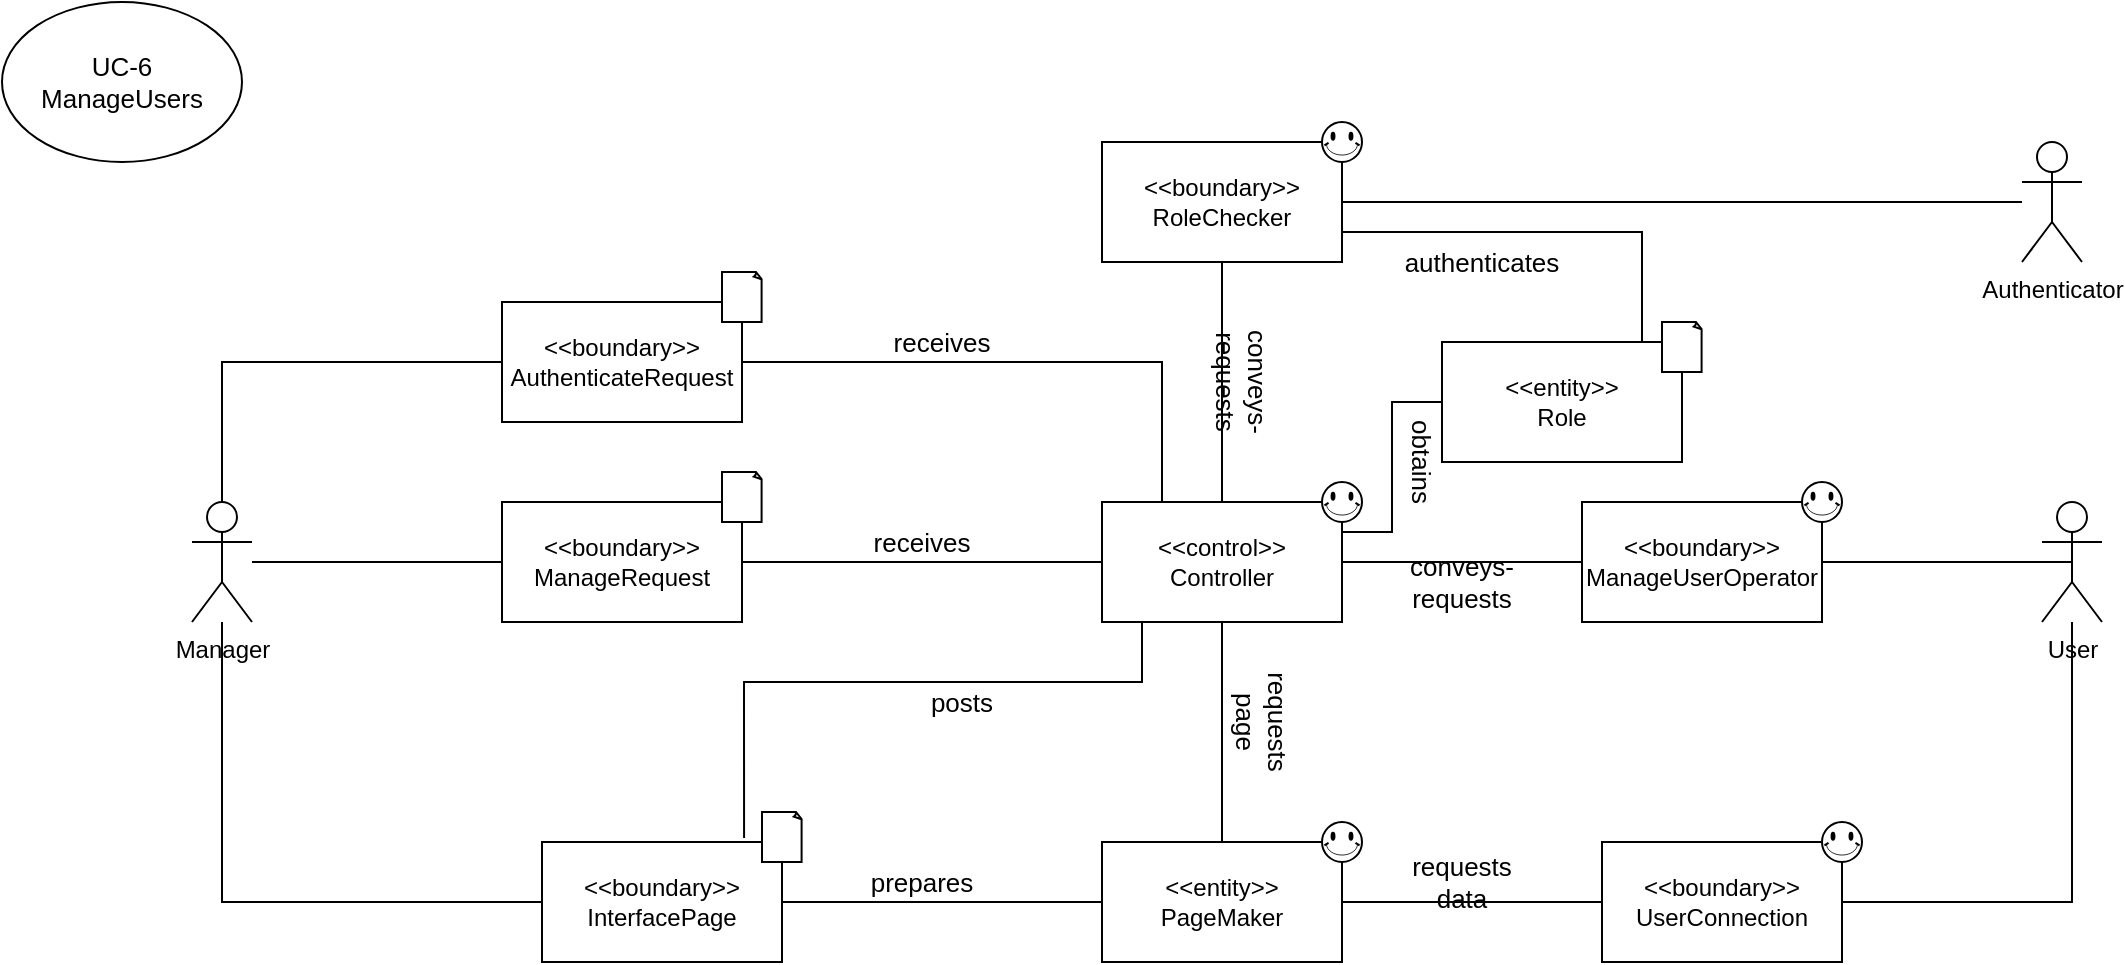 <mxfile version="14.5.10" type="device"><diagram id="kgpKYQtTHZ0yAKxKKP6v" name="Page-1"><mxGraphModel dx="2272" dy="794" grid="1" gridSize="10" guides="1" tooltips="1" connect="1" arrows="1" fold="1" page="1" pageScale="1" pageWidth="850" pageHeight="1100" math="0" shadow="0"><root><mxCell id="0"/><mxCell id="1" parent="0"/><mxCell id="GVfgAiBOaEd9qpSt7E3c-16" style="edgeStyle=orthogonalEdgeStyle;rounded=0;orthogonalLoop=1;jettySize=auto;html=1;entryX=0.5;entryY=0.5;entryDx=0;entryDy=0;entryPerimeter=0;endArrow=none;endFill=0;" parent="1" source="GVfgAiBOaEd9qpSt7E3c-1" target="GVfgAiBOaEd9qpSt7E3c-12" edge="1"><mxGeometry relative="1" as="geometry"/></mxCell><mxCell id="GVfgAiBOaEd9qpSt7E3c-1" value="&amp;lt;&amp;lt;boundary&amp;gt;&amp;gt;&lt;br&gt;ManageUserOperator" style="rounded=0;whiteSpace=wrap;html=1;" parent="1" vertex="1"><mxGeometry x="240" y="330" width="120" height="60" as="geometry"/></mxCell><mxCell id="GVfgAiBOaEd9qpSt7E3c-20" style="edgeStyle=orthogonalEdgeStyle;rounded=0;orthogonalLoop=1;jettySize=auto;html=1;endArrow=none;endFill=0;" parent="1" source="GVfgAiBOaEd9qpSt7E3c-2" target="GVfgAiBOaEd9qpSt7E3c-6" edge="1"><mxGeometry relative="1" as="geometry"/></mxCell><mxCell id="GVfgAiBOaEd9qpSt7E3c-2" value="Manager" style="shape=umlActor;verticalLabelPosition=bottom;verticalAlign=top;html=1;outlineConnect=0;" parent="1" vertex="1"><mxGeometry x="-455" y="330" width="30" height="60" as="geometry"/></mxCell><mxCell id="GVfgAiBOaEd9qpSt7E3c-26" style="edgeStyle=orthogonalEdgeStyle;rounded=0;orthogonalLoop=1;jettySize=auto;html=1;endArrow=none;endFill=0;" parent="1" source="GVfgAiBOaEd9qpSt7E3c-3" target="GVfgAiBOaEd9qpSt7E3c-12" edge="1"><mxGeometry relative="1" as="geometry"/></mxCell><mxCell id="GVfgAiBOaEd9qpSt7E3c-3" value="&amp;lt;&amp;lt;boundary&amp;gt;&amp;gt;&lt;br&gt;UserConnection" style="rounded=0;whiteSpace=wrap;html=1;" parent="1" vertex="1"><mxGeometry x="250" y="500" width="120" height="60" as="geometry"/></mxCell><mxCell id="GVfgAiBOaEd9qpSt7E3c-29" style="edgeStyle=orthogonalEdgeStyle;rounded=0;orthogonalLoop=1;jettySize=auto;html=1;entryX=0.5;entryY=0;entryDx=0;entryDy=0;endArrow=none;endFill=0;" parent="1" source="GVfgAiBOaEd9qpSt7E3c-4" target="GVfgAiBOaEd9qpSt7E3c-8" edge="1"><mxGeometry relative="1" as="geometry"/></mxCell><mxCell id="GVfgAiBOaEd9qpSt7E3c-4" value="&amp;lt;&amp;lt;boundary&amp;gt;&amp;gt;&lt;br&gt;RoleChecker" style="rounded=0;whiteSpace=wrap;html=1;" parent="1" vertex="1"><mxGeometry y="150" width="120" height="60" as="geometry"/></mxCell><mxCell id="GVfgAiBOaEd9qpSt7E3c-15" style="edgeStyle=orthogonalEdgeStyle;rounded=0;orthogonalLoop=1;jettySize=auto;html=1;entryX=0.5;entryY=0;entryDx=0;entryDy=0;entryPerimeter=0;endArrow=none;endFill=0;" parent="1" source="GVfgAiBOaEd9qpSt7E3c-5" target="GVfgAiBOaEd9qpSt7E3c-2" edge="1"><mxGeometry relative="1" as="geometry"/></mxCell><mxCell id="GVfgAiBOaEd9qpSt7E3c-28" style="edgeStyle=orthogonalEdgeStyle;rounded=0;orthogonalLoop=1;jettySize=auto;html=1;entryX=0.25;entryY=0;entryDx=0;entryDy=0;endArrow=none;endFill=0;" parent="1" source="GVfgAiBOaEd9qpSt7E3c-5" target="GVfgAiBOaEd9qpSt7E3c-8" edge="1"><mxGeometry relative="1" as="geometry"/></mxCell><mxCell id="GVfgAiBOaEd9qpSt7E3c-5" value="&amp;lt;&amp;lt;boundary&amp;gt;&amp;gt;&lt;br&gt;AuthenticateRequest" style="rounded=0;whiteSpace=wrap;html=1;" parent="1" vertex="1"><mxGeometry x="-300" y="230" width="120" height="60" as="geometry"/></mxCell><mxCell id="GVfgAiBOaEd9qpSt7E3c-33" style="edgeStyle=orthogonalEdgeStyle;rounded=0;orthogonalLoop=1;jettySize=auto;html=1;fontSize=13;endArrow=none;endFill=0;" parent="1" source="GVfgAiBOaEd9qpSt7E3c-6" target="GVfgAiBOaEd9qpSt7E3c-8" edge="1"><mxGeometry relative="1" as="geometry"/></mxCell><mxCell id="GVfgAiBOaEd9qpSt7E3c-6" value="&amp;lt;&amp;lt;boundary&amp;gt;&amp;gt;&lt;br&gt;ManageRequest" style="rounded=0;whiteSpace=wrap;html=1;" parent="1" vertex="1"><mxGeometry x="-300" y="330" width="120" height="60" as="geometry"/></mxCell><mxCell id="GVfgAiBOaEd9qpSt7E3c-24" style="edgeStyle=orthogonalEdgeStyle;rounded=0;orthogonalLoop=1;jettySize=auto;html=1;endArrow=none;endFill=0;" parent="1" source="GVfgAiBOaEd9qpSt7E3c-7" target="GVfgAiBOaEd9qpSt7E3c-2" edge="1"><mxGeometry relative="1" as="geometry"/></mxCell><mxCell id="GVfgAiBOaEd9qpSt7E3c-7" value="&amp;lt;&amp;lt;boundary&amp;gt;&amp;gt;&lt;br&gt;InterfacePage" style="rounded=0;whiteSpace=wrap;html=1;" parent="1" vertex="1"><mxGeometry x="-280" y="500" width="120" height="60" as="geometry"/></mxCell><mxCell id="GVfgAiBOaEd9qpSt7E3c-18" style="edgeStyle=orthogonalEdgeStyle;rounded=0;orthogonalLoop=1;jettySize=auto;html=1;endArrow=none;endFill=0;" parent="1" source="GVfgAiBOaEd9qpSt7E3c-8" target="GVfgAiBOaEd9qpSt7E3c-1" edge="1"><mxGeometry relative="1" as="geometry"/></mxCell><mxCell id="GVfgAiBOaEd9qpSt7E3c-27" style="edgeStyle=orthogonalEdgeStyle;rounded=0;orthogonalLoop=1;jettySize=auto;html=1;entryX=0.842;entryY=-0.033;entryDx=0;entryDy=0;entryPerimeter=0;endArrow=none;endFill=0;" parent="1" source="GVfgAiBOaEd9qpSt7E3c-8" target="GVfgAiBOaEd9qpSt7E3c-7" edge="1"><mxGeometry relative="1" as="geometry"><Array as="points"><mxPoint x="20" y="420"/><mxPoint x="-179" y="420"/></Array></mxGeometry></mxCell><mxCell id="GVfgAiBOaEd9qpSt7E3c-45" style="edgeStyle=orthogonalEdgeStyle;rounded=0;orthogonalLoop=1;jettySize=auto;html=1;entryX=0.5;entryY=0;entryDx=0;entryDy=0;fontSize=13;endArrow=none;endFill=0;" parent="1" source="GVfgAiBOaEd9qpSt7E3c-8" target="GVfgAiBOaEd9qpSt7E3c-9" edge="1"><mxGeometry relative="1" as="geometry"/></mxCell><mxCell id="GVfgAiBOaEd9qpSt7E3c-8" value="&amp;lt;&amp;lt;control&amp;gt;&amp;gt;&lt;br&gt;Controller" style="rounded=0;whiteSpace=wrap;html=1;" parent="1" vertex="1"><mxGeometry y="330" width="120" height="60" as="geometry"/></mxCell><mxCell id="GVfgAiBOaEd9qpSt7E3c-23" style="edgeStyle=orthogonalEdgeStyle;rounded=0;orthogonalLoop=1;jettySize=auto;html=1;endArrow=none;endFill=0;" parent="1" source="GVfgAiBOaEd9qpSt7E3c-9" target="GVfgAiBOaEd9qpSt7E3c-7" edge="1"><mxGeometry relative="1" as="geometry"/></mxCell><mxCell id="GVfgAiBOaEd9qpSt7E3c-25" style="edgeStyle=orthogonalEdgeStyle;rounded=0;orthogonalLoop=1;jettySize=auto;html=1;endArrow=none;endFill=0;" parent="1" source="GVfgAiBOaEd9qpSt7E3c-9" target="GVfgAiBOaEd9qpSt7E3c-3" edge="1"><mxGeometry relative="1" as="geometry"/></mxCell><mxCell id="GVfgAiBOaEd9qpSt7E3c-9" value="&amp;lt;&amp;lt;entity&amp;gt;&amp;gt;&lt;br&gt;PageMaker" style="rounded=0;whiteSpace=wrap;html=1;" parent="1" vertex="1"><mxGeometry y="500" width="120" height="60" as="geometry"/></mxCell><mxCell id="GVfgAiBOaEd9qpSt7E3c-17" style="edgeStyle=orthogonalEdgeStyle;rounded=0;orthogonalLoop=1;jettySize=auto;html=1;entryX=1;entryY=0.25;entryDx=0;entryDy=0;endArrow=none;endFill=0;" parent="1" source="GVfgAiBOaEd9qpSt7E3c-10" target="GVfgAiBOaEd9qpSt7E3c-8" edge="1"><mxGeometry relative="1" as="geometry"/></mxCell><mxCell id="GVfgAiBOaEd9qpSt7E3c-19" style="edgeStyle=orthogonalEdgeStyle;rounded=0;orthogonalLoop=1;jettySize=auto;html=1;entryX=1;entryY=0.75;entryDx=0;entryDy=0;endArrow=none;endFill=0;" parent="1" source="GVfgAiBOaEd9qpSt7E3c-10" target="GVfgAiBOaEd9qpSt7E3c-4" edge="1"><mxGeometry relative="1" as="geometry"><Array as="points"><mxPoint x="270" y="195"/></Array></mxGeometry></mxCell><mxCell id="GVfgAiBOaEd9qpSt7E3c-10" value="&amp;lt;&amp;lt;entity&amp;gt;&amp;gt;&lt;br&gt;Role" style="rounded=0;whiteSpace=wrap;html=1;" parent="1" vertex="1"><mxGeometry x="170" y="250" width="120" height="60" as="geometry"/></mxCell><mxCell id="GVfgAiBOaEd9qpSt7E3c-13" style="edgeStyle=orthogonalEdgeStyle;rounded=0;orthogonalLoop=1;jettySize=auto;html=1;entryX=1;entryY=0.5;entryDx=0;entryDy=0;endArrow=none;endFill=0;" parent="1" source="GVfgAiBOaEd9qpSt7E3c-11" target="GVfgAiBOaEd9qpSt7E3c-4" edge="1"><mxGeometry relative="1" as="geometry"/></mxCell><mxCell id="GVfgAiBOaEd9qpSt7E3c-11" value="Authenticator" style="shape=umlActor;verticalLabelPosition=bottom;verticalAlign=top;html=1;outlineConnect=0;" parent="1" vertex="1"><mxGeometry x="460" y="150" width="30" height="60" as="geometry"/></mxCell><mxCell id="GVfgAiBOaEd9qpSt7E3c-12" value="User" style="shape=umlActor;verticalLabelPosition=bottom;verticalAlign=top;html=1;outlineConnect=0;" parent="1" vertex="1"><mxGeometry x="470" y="330" width="30" height="60" as="geometry"/></mxCell><mxCell id="GVfgAiBOaEd9qpSt7E3c-30" value="receives" style="text;html=1;strokeColor=none;fillColor=none;align=center;verticalAlign=middle;whiteSpace=wrap;rounded=0;fontSize=13;" parent="1" vertex="1"><mxGeometry x="-100" y="240" width="40" height="20" as="geometry"/></mxCell><mxCell id="GVfgAiBOaEd9qpSt7E3c-34" value="receives" style="text;html=1;strokeColor=none;fillColor=none;align=center;verticalAlign=middle;whiteSpace=wrap;rounded=0;fontSize=13;" parent="1" vertex="1"><mxGeometry x="-110" y="340" width="40" height="20" as="geometry"/></mxCell><mxCell id="GVfgAiBOaEd9qpSt7E3c-35" value="posts" style="text;html=1;strokeColor=none;fillColor=none;align=center;verticalAlign=middle;whiteSpace=wrap;rounded=0;fontSize=13;" parent="1" vertex="1"><mxGeometry x="-90" y="420" width="40" height="20" as="geometry"/></mxCell><mxCell id="GVfgAiBOaEd9qpSt7E3c-38" value="prepares" style="text;html=1;strokeColor=none;fillColor=none;align=center;verticalAlign=middle;whiteSpace=wrap;rounded=0;fontSize=13;" parent="1" vertex="1"><mxGeometry x="-110" y="510" width="40" height="20" as="geometry"/></mxCell><mxCell id="GVfgAiBOaEd9qpSt7E3c-39" value="requests data" style="text;html=1;strokeColor=none;fillColor=none;align=center;verticalAlign=middle;whiteSpace=wrap;rounded=0;fontSize=13;" parent="1" vertex="1"><mxGeometry x="160" y="510" width="40" height="20" as="geometry"/></mxCell><mxCell id="GVfgAiBOaEd9qpSt7E3c-40" value="conveys-requests" style="text;html=1;strokeColor=none;fillColor=none;align=center;verticalAlign=middle;whiteSpace=wrap;rounded=0;fontSize=13;rotation=90;" parent="1" vertex="1"><mxGeometry x="50" y="260" width="40" height="20" as="geometry"/></mxCell><mxCell id="GVfgAiBOaEd9qpSt7E3c-41" value="conveys-requests" style="text;html=1;strokeColor=none;fillColor=none;align=center;verticalAlign=middle;whiteSpace=wrap;rounded=0;fontSize=13;" parent="1" vertex="1"><mxGeometry x="160" y="360" width="40" height="20" as="geometry"/></mxCell><mxCell id="GVfgAiBOaEd9qpSt7E3c-42" value="obtains" style="text;html=1;strokeColor=none;fillColor=none;align=center;verticalAlign=middle;whiteSpace=wrap;rounded=0;fontSize=13;rotation=90;" parent="1" vertex="1"><mxGeometry x="140" y="300" width="40" height="20" as="geometry"/></mxCell><mxCell id="GVfgAiBOaEd9qpSt7E3c-44" value="authenticates" style="text;html=1;strokeColor=none;fillColor=none;align=center;verticalAlign=middle;whiteSpace=wrap;rounded=0;fontSize=13;" parent="1" vertex="1"><mxGeometry x="170" y="200" width="40" height="20" as="geometry"/></mxCell><mxCell id="GVfgAiBOaEd9qpSt7E3c-46" value="requests page" style="text;html=1;strokeColor=none;fillColor=none;align=center;verticalAlign=middle;whiteSpace=wrap;rounded=0;fontSize=13;rotation=90;" parent="1" vertex="1"><mxGeometry x="60" y="430" width="40" height="20" as="geometry"/></mxCell><mxCell id="GVfgAiBOaEd9qpSt7E3c-47" value="" style="verticalLabelPosition=bottom;verticalAlign=top;html=1;shape=mxgraph.basic.smiley;fontSize=13;" parent="1" vertex="1"><mxGeometry x="110" y="490" width="20" height="20" as="geometry"/></mxCell><mxCell id="GVfgAiBOaEd9qpSt7E3c-48" value="" style="verticalLabelPosition=bottom;verticalAlign=top;html=1;shape=mxgraph.basic.smiley;fontSize=13;" parent="1" vertex="1"><mxGeometry x="110" y="320" width="20" height="20" as="geometry"/></mxCell><mxCell id="GVfgAiBOaEd9qpSt7E3c-50" value="" style="verticalLabelPosition=bottom;verticalAlign=top;html=1;shape=mxgraph.basic.smiley;fontSize=13;" parent="1" vertex="1"><mxGeometry x="110" y="140" width="20" height="20" as="geometry"/></mxCell><mxCell id="GVfgAiBOaEd9qpSt7E3c-51" value="" style="verticalLabelPosition=bottom;verticalAlign=top;html=1;shape=mxgraph.basic.smiley;fontSize=13;" parent="1" vertex="1"><mxGeometry x="350" y="320" width="20" height="20" as="geometry"/></mxCell><mxCell id="GVfgAiBOaEd9qpSt7E3c-52" value="" style="verticalLabelPosition=bottom;verticalAlign=top;html=1;shape=mxgraph.basic.smiley;fontSize=13;" parent="1" vertex="1"><mxGeometry x="360" y="490" width="20" height="20" as="geometry"/></mxCell><mxCell id="GVfgAiBOaEd9qpSt7E3c-53" value="" style="whiteSpace=wrap;html=1;shape=mxgraph.basic.document;fontSize=13;" parent="1" vertex="1"><mxGeometry x="280" y="240" width="20" height="25" as="geometry"/></mxCell><mxCell id="GVfgAiBOaEd9qpSt7E3c-56" value="" style="whiteSpace=wrap;html=1;shape=mxgraph.basic.document;fontSize=13;" parent="1" vertex="1"><mxGeometry x="-190" y="215" width="20" height="25" as="geometry"/></mxCell><mxCell id="GVfgAiBOaEd9qpSt7E3c-57" value="" style="whiteSpace=wrap;html=1;shape=mxgraph.basic.document;fontSize=13;" parent="1" vertex="1"><mxGeometry x="-190" y="315" width="20" height="25" as="geometry"/></mxCell><mxCell id="GVfgAiBOaEd9qpSt7E3c-58" value="" style="whiteSpace=wrap;html=1;shape=mxgraph.basic.document;fontSize=13;" parent="1" vertex="1"><mxGeometry x="-170" y="485" width="20" height="25" as="geometry"/></mxCell><mxCell id="GVfgAiBOaEd9qpSt7E3c-60" value="UC-6&lt;br&gt;ManageUsers" style="ellipse;whiteSpace=wrap;html=1;fontSize=13;" parent="1" vertex="1"><mxGeometry x="-550" y="80" width="120" height="80" as="geometry"/></mxCell></root></mxGraphModel></diagram></mxfile>